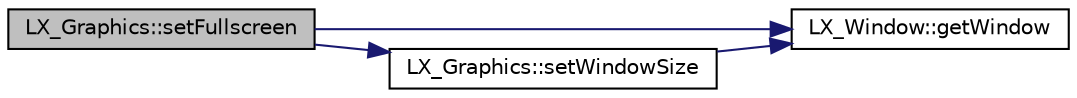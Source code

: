 digraph "LX_Graphics::setFullscreen"
{
  edge [fontname="Helvetica",fontsize="10",labelfontname="Helvetica",labelfontsize="10"];
  node [fontname="Helvetica",fontsize="10",shape=record];
  rankdir="LR";
  Node1 [label="LX_Graphics::setFullscreen",height=0.2,width=0.4,color="black", fillcolor="grey75", style="filled" fontcolor="black"];
  Node1 -> Node2 [color="midnightblue",fontsize="10",style="solid",fontname="Helvetica"];
  Node2 [label="LX_Window::getWindow",height=0.2,width=0.4,color="black", fillcolor="white", style="filled",URL="$class_l_x___window.html#a37d9b37f49ec8e902d6dcaa88cd389ca"];
  Node1 -> Node3 [color="midnightblue",fontsize="10",style="solid",fontname="Helvetica"];
  Node3 [label="LX_Graphics::setWindowSize",height=0.2,width=0.4,color="black", fillcolor="white", style="filled",URL="$class_l_x___graphics.html#a0ed4890593ee6f85e146c4bec9cd29ea"];
  Node3 -> Node2 [color="midnightblue",fontsize="10",style="solid",fontname="Helvetica"];
}
